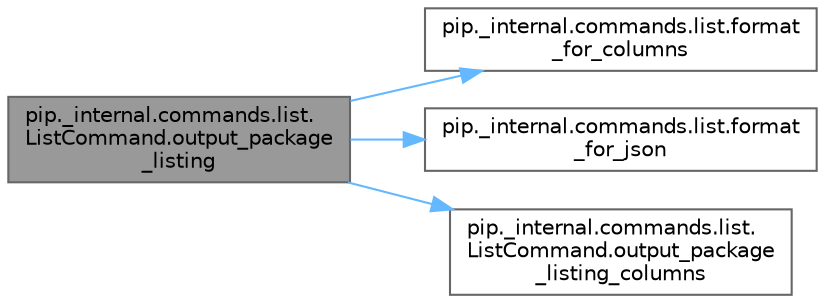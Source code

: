 digraph "pip._internal.commands.list.ListCommand.output_package_listing"
{
 // LATEX_PDF_SIZE
  bgcolor="transparent";
  edge [fontname=Helvetica,fontsize=10,labelfontname=Helvetica,labelfontsize=10];
  node [fontname=Helvetica,fontsize=10,shape=box,height=0.2,width=0.4];
  rankdir="LR";
  Node1 [id="Node000001",label="pip._internal.commands.list.\lListCommand.output_package\l_listing",height=0.2,width=0.4,color="gray40", fillcolor="grey60", style="filled", fontcolor="black",tooltip=" "];
  Node1 -> Node2 [id="edge1_Node000001_Node000002",color="steelblue1",style="solid",tooltip=" "];
  Node2 [id="Node000002",label="pip._internal.commands.list.format\l_for_columns",height=0.2,width=0.4,color="grey40", fillcolor="white", style="filled",URL="$namespacepip_1_1__internal_1_1commands_1_1list.html#a221984c27e5507d38c348ac159d6b728",tooltip=" "];
  Node1 -> Node3 [id="edge2_Node000001_Node000003",color="steelblue1",style="solid",tooltip=" "];
  Node3 [id="Node000003",label="pip._internal.commands.list.format\l_for_json",height=0.2,width=0.4,color="grey40", fillcolor="white", style="filled",URL="$namespacepip_1_1__internal_1_1commands_1_1list.html#a9b8458b85e2569c5990496af3c93f024",tooltip=" "];
  Node1 -> Node4 [id="edge3_Node000001_Node000004",color="steelblue1",style="solid",tooltip=" "];
  Node4 [id="Node000004",label="pip._internal.commands.list.\lListCommand.output_package\l_listing_columns",height=0.2,width=0.4,color="grey40", fillcolor="white", style="filled",URL="$classpip_1_1__internal_1_1commands_1_1list_1_1_list_command.html#a4f30e293835211de90dd5205332bc3e6",tooltip=" "];
}
